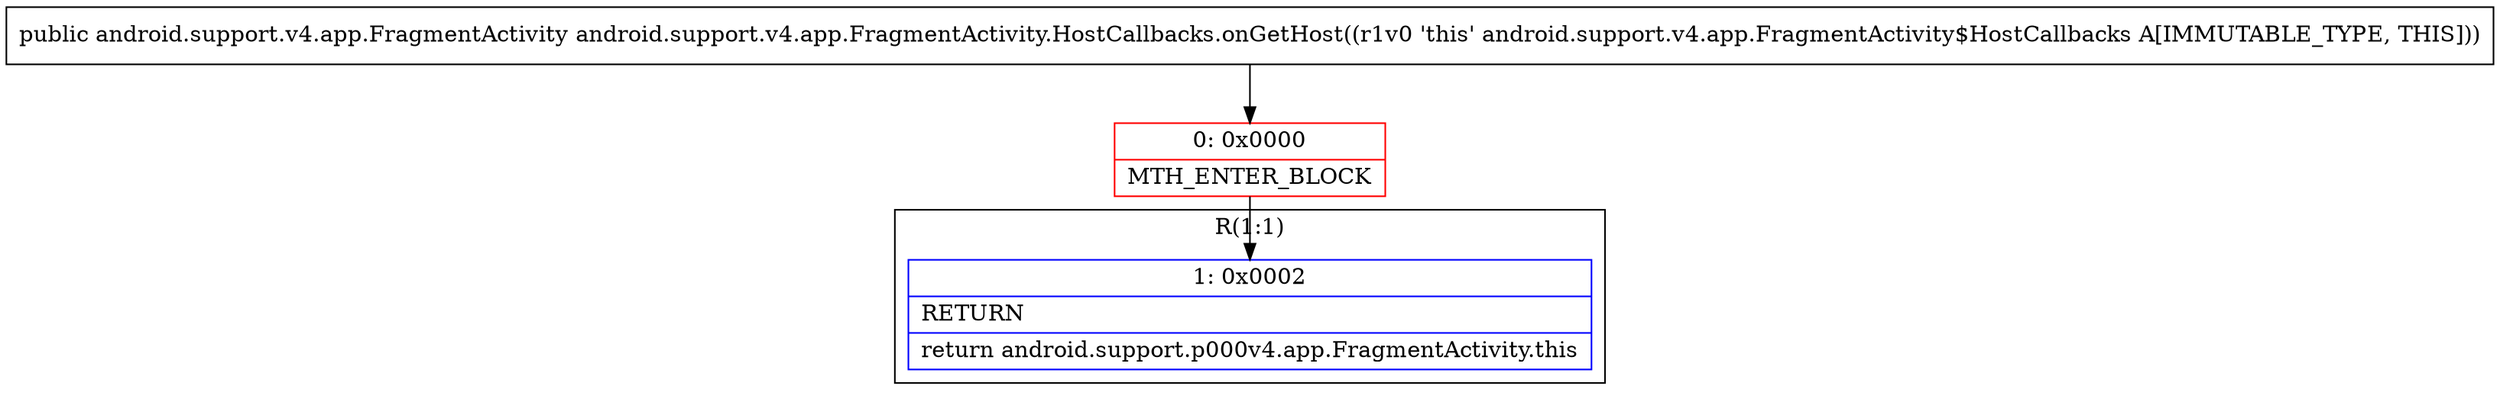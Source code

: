 digraph "CFG forandroid.support.v4.app.FragmentActivity.HostCallbacks.onGetHost()Landroid\/support\/v4\/app\/FragmentActivity;" {
subgraph cluster_Region_1673944148 {
label = "R(1:1)";
node [shape=record,color=blue];
Node_1 [shape=record,label="{1\:\ 0x0002|RETURN\l|return android.support.p000v4.app.FragmentActivity.this\l}"];
}
Node_0 [shape=record,color=red,label="{0\:\ 0x0000|MTH_ENTER_BLOCK\l}"];
MethodNode[shape=record,label="{public android.support.v4.app.FragmentActivity android.support.v4.app.FragmentActivity.HostCallbacks.onGetHost((r1v0 'this' android.support.v4.app.FragmentActivity$HostCallbacks A[IMMUTABLE_TYPE, THIS])) }"];
MethodNode -> Node_0;
Node_0 -> Node_1;
}

